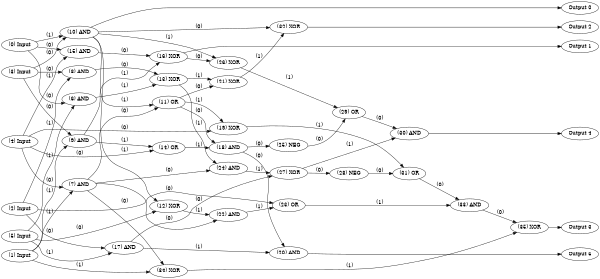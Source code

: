 digraph NeuralNetwork {
rankdir=LR;
size="4,3";
center = true;
node0 [label="(0) Input", color=black, labelfontcolor=black, fontcolor=black];
node1 [label="(1) Input", color=black, labelfontcolor=black, fontcolor=black];
node2 [label="(2) Input", color=black, labelfontcolor=black, fontcolor=black];
node3 [label="(3) Input", color=black, labelfontcolor=black, fontcolor=black];
node4 [label="(4) Input", color=black, labelfontcolor=black, fontcolor=black];
node5 [label="(5) Input", color=black, labelfontcolor=black, fontcolor=black];
node6 [label="(6) AND", color=black, labelfontcolor=black, fontcolor=black];
node0 -> node6 [label=" (0)", labelfontcolor=black, fontcolor=black, bold=true, color=black];
node5 -> node6 [label=" (1)", labelfontcolor=black, fontcolor=black, bold=true, color=black];
node7 [label="(7) AND", color=black, labelfontcolor=black, fontcolor=black];
node4 -> node7 [label=" (0)", labelfontcolor=black, fontcolor=black, bold=true, color=black];
node1 -> node7 [label=" (1)", labelfontcolor=black, fontcolor=black, bold=true, color=black];
node8 [label="(8) AND", color=black, labelfontcolor=black, fontcolor=black];
node3 -> node8 [label=" (0)", labelfontcolor=black, fontcolor=black, bold=true, color=black];
node2 -> node8 [label=" (1)", labelfontcolor=black, fontcolor=black, bold=true, color=black];
node9 [label="(9) AND", color=black, labelfontcolor=black, fontcolor=black];
node3 -> node9 [label=" (0)", labelfontcolor=black, fontcolor=black, bold=true, color=black];
node1 -> node9 [label=" (1)", labelfontcolor=black, fontcolor=black, bold=true, color=black];
node10 [label="(10) AND", color=black, labelfontcolor=black, fontcolor=black];
node3 -> node10 [label=" (0)", labelfontcolor=black, fontcolor=black, bold=true, color=black];
node0 -> node10 [label=" (1)", labelfontcolor=black, fontcolor=black, bold=true, color=black];
node11 [label="(11) OR", color=black, labelfontcolor=black, fontcolor=black];
node7 -> node11 [label=" (0)", labelfontcolor=black, fontcolor=black, bold=true, color=black];
node10 -> node11 [label=" (1)", labelfontcolor=black, fontcolor=black, bold=true, color=black];
node12 [label="(12) XOR", color=black, labelfontcolor=black, fontcolor=black];
node5 -> node12 [label=" (0)", labelfontcolor=black, fontcolor=black, bold=true, color=black];
node10 -> node12 [label=" (1)", labelfontcolor=black, fontcolor=black, bold=true, color=black];
node13 [label="(13) XOR", color=black, labelfontcolor=black, fontcolor=black];
node8 -> node13 [label=" (0)", labelfontcolor=black, fontcolor=black, bold=true, color=black];
node6 -> node13 [label=" (1)", labelfontcolor=black, fontcolor=black, bold=true, color=black];
node14 [label="(14) OR", color=black, labelfontcolor=black, fontcolor=black];
node4 -> node14 [label=" (0)", labelfontcolor=black, fontcolor=black, bold=true, color=black];
node9 -> node14 [label=" (1)", labelfontcolor=black, fontcolor=black, bold=true, color=black];
node15 [label="(15) AND", color=black, labelfontcolor=black, fontcolor=black];
node0 -> node15 [label=" (0)", labelfontcolor=black, fontcolor=black, bold=true, color=black];
node4 -> node15 [label=" (1)", labelfontcolor=black, fontcolor=black, bold=true, color=black];
node16 [label="(16) XOR", color=black, labelfontcolor=black, fontcolor=black];
node15 -> node16 [label=" (0)", labelfontcolor=black, fontcolor=black, bold=true, color=black];
node9 -> node16 [label=" (1)", labelfontcolor=black, fontcolor=black, bold=true, color=black];
node17 [label="(17) AND", color=black, labelfontcolor=black, fontcolor=black];
node2 -> node17 [label=" (0)", labelfontcolor=black, fontcolor=black, bold=true, color=black];
node5 -> node17 [label=" (1)", labelfontcolor=black, fontcolor=black, bold=true, color=black];
node18 [label="(18) AND", color=black, labelfontcolor=black, fontcolor=black];
node11 -> node18 [label=" (0)", labelfontcolor=black, fontcolor=black, bold=true, color=black];
node14 -> node18 [label=" (1)", labelfontcolor=black, fontcolor=black, bold=true, color=black];
node19 [label="(19) XOR", color=black, labelfontcolor=black, fontcolor=black];
node4 -> node19 [label=" (0)", labelfontcolor=black, fontcolor=black, bold=true, color=black];
node11 -> node19 [label=" (1)", labelfontcolor=black, fontcolor=black, bold=true, color=black];
node20 [label="(20) AND", color=black, labelfontcolor=black, fontcolor=black];
node18 -> node20 [label=" (0)", labelfontcolor=black, fontcolor=black, bold=true, color=black];
node17 -> node20 [label=" (1)", labelfontcolor=black, fontcolor=black, bold=true, color=black];
node21 [label="(21) XOR", color=black, labelfontcolor=black, fontcolor=black];
node11 -> node21 [label=" (0)", labelfontcolor=black, fontcolor=black, bold=true, color=black];
node13 -> node21 [label=" (1)", labelfontcolor=black, fontcolor=black, bold=true, color=black];
node22 [label="(22) AND", color=black, labelfontcolor=black, fontcolor=black];
node7 -> node22 [label=" (0)", labelfontcolor=black, fontcolor=black, bold=true, color=black];
node12 -> node22 [label=" (1)", labelfontcolor=black, fontcolor=black, bold=true, color=black];
node23 [label="(23) OR", color=black, labelfontcolor=black, fontcolor=black];
node2 -> node23 [label=" (0)", labelfontcolor=black, fontcolor=black, bold=true, color=black];
node22 -> node23 [label=" (1)", labelfontcolor=black, fontcolor=black, bold=true, color=black];
node24 [label="(24) AND", color=black, labelfontcolor=black, fontcolor=black];
node7 -> node24 [label=" (0)", labelfontcolor=black, fontcolor=black, bold=true, color=black];
node13 -> node24 [label=" (1)", labelfontcolor=black, fontcolor=black, bold=true, color=black];
node25 [label="(25) NEG", color=black, labelfontcolor=black, fontcolor=black];
node18 -> node25 [label=" (0)", labelfontcolor=black, fontcolor=black, bold=true, color=black];
node26 [label="(26) XOR", color=black, labelfontcolor=black, fontcolor=black];
node16 -> node26 [label=" (0)", labelfontcolor=black, fontcolor=black, bold=true, color=black];
node10 -> node26 [label=" (1)", labelfontcolor=black, fontcolor=black, bold=true, color=black];
node27 [label="(27) XOR", color=black, labelfontcolor=black, fontcolor=black];
node17 -> node27 [label=" (0)", labelfontcolor=black, fontcolor=black, bold=true, color=black];
node24 -> node27 [label=" (1)", labelfontcolor=black, fontcolor=black, bold=true, color=black];
node28 [label="(28) NEG", color=black, labelfontcolor=black, fontcolor=black];
node27 -> node28 [label=" (0)", labelfontcolor=black, fontcolor=black, bold=true, color=black];
node29 [label="(29) OR", color=black, labelfontcolor=black, fontcolor=black];
node25 -> node29 [label=" (0)", labelfontcolor=black, fontcolor=black, bold=true, color=black];
node26 -> node29 [label=" (1)", labelfontcolor=black, fontcolor=black, bold=true, color=black];
node30 [label="(30) AND", color=black, labelfontcolor=black, fontcolor=black];
node29 -> node30 [label=" (0)", labelfontcolor=black, fontcolor=black, bold=true, color=black];
node27 -> node30 [label=" (1)", labelfontcolor=black, fontcolor=black, bold=true, color=black];
node31 [label="(31) OR", color=black, labelfontcolor=black, fontcolor=black];
node28 -> node31 [label=" (0)", labelfontcolor=black, fontcolor=black, bold=true, color=black];
node19 -> node31 [label=" (1)", labelfontcolor=black, fontcolor=black, bold=true, color=black];
node32 [label="(32) XOR", color=black, labelfontcolor=black, fontcolor=black];
node10 -> node32 [label=" (0)", labelfontcolor=black, fontcolor=black, bold=true, color=black];
node21 -> node32 [label=" (1)", labelfontcolor=black, fontcolor=black, bold=true, color=black];
node33 [label="(33) AND", color=black, labelfontcolor=black, fontcolor=black];
node31 -> node33 [label=" (0)", labelfontcolor=black, fontcolor=black, bold=true, color=black];
node23 -> node33 [label=" (1)", labelfontcolor=black, fontcolor=black, bold=true, color=black];
node34 [label="(34) XOR", color=black, labelfontcolor=black, fontcolor=black];
node7 -> node34 [label=" (0)", labelfontcolor=black, fontcolor=black, bold=true, color=black];
node1 -> node34 [label=" (1)", labelfontcolor=black, fontcolor=black, bold=true, color=black];
node35 [label="(35) XOR", color=black, labelfontcolor=black, fontcolor=black];
node33 -> node35 [label=" (0)", labelfontcolor=black, fontcolor=black, bold=true, color=black];
node34 -> node35 [label=" (1)", labelfontcolor=black, fontcolor=black, bold=true, color=black];
node36 [label="Output 0", color=black, labelfontcolor=black, fontcolor=black];
node10 -> node36 [labelfontcolor=black, fontcolor=black, bold=true, color=black];
node37 [label="Output 1", color=black, labelfontcolor=black, fontcolor=black];
node16 -> node37 [labelfontcolor=black, fontcolor=black, bold=true, color=black];
node38 [label="Output 2", color=black, labelfontcolor=black, fontcolor=black];
node32 -> node38 [labelfontcolor=black, fontcolor=black, bold=true, color=black];
node39 [label="Output 3", color=black, labelfontcolor=black, fontcolor=black];
node35 -> node39 [labelfontcolor=black, fontcolor=black, bold=true, color=black];
node40 [label="Output 4", color=black, labelfontcolor=black, fontcolor=black];
node30 -> node40 [labelfontcolor=black, fontcolor=black, bold=true, color=black];
node41 [label="Output 5", color=black, labelfontcolor=black, fontcolor=black];
node20 -> node41 [labelfontcolor=black, fontcolor=black, bold=true, color=black];
{ rank = source; "node0"; "node1"; "node2"; "node3"; "node4"; "node5"; }
{ rank = max;"node36";"node37";"node38";"node39";"node40";"node41"; }
}